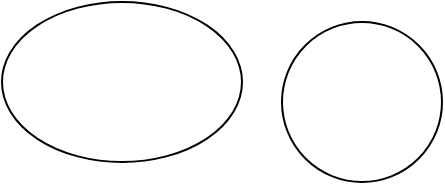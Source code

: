 <mxfile version="15.0.6" type="github">
  <diagram id="zZTWilqTY1MtathUSZcj" name="第 1 页">
    <mxGraphModel dx="1422" dy="762" grid="1" gridSize="10" guides="1" tooltips="1" connect="1" arrows="1" fold="1" page="1" pageScale="1" pageWidth="827" pageHeight="1169" math="0" shadow="0">
      <root>
        <mxCell id="0" />
        <mxCell id="1" parent="0" />
        <mxCell id="HqWFLLOSrpT5P_gsRVR1-1" value="" style="ellipse;whiteSpace=wrap;html=1;" vertex="1" parent="1">
          <mxGeometry x="150" y="190" width="120" height="80" as="geometry" />
        </mxCell>
        <mxCell id="HqWFLLOSrpT5P_gsRVR1-2" value="" style="ellipse;whiteSpace=wrap;html=1;aspect=fixed;" vertex="1" parent="1">
          <mxGeometry x="290" y="200" width="80" height="80" as="geometry" />
        </mxCell>
      </root>
    </mxGraphModel>
  </diagram>
</mxfile>
